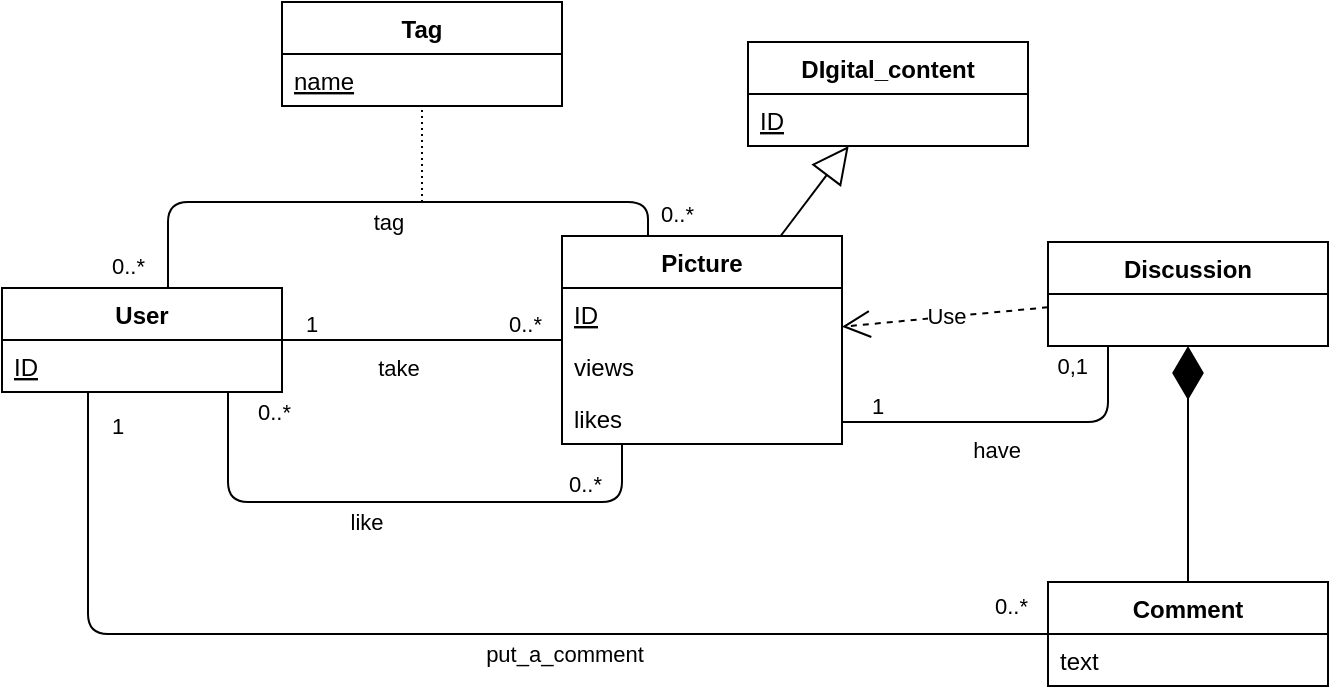 <mxfile version="13.6.10" type="github">
  <diagram id="JIyP0em8TTZpzE-Yu7QX" name="Page-1">
    <mxGraphModel dx="1038" dy="547" grid="1" gridSize="10" guides="1" tooltips="1" connect="1" arrows="1" fold="1" page="1" pageScale="1" pageWidth="827" pageHeight="1169" math="0" shadow="0">
      <root>
        <mxCell id="0" />
        <mxCell id="1" parent="0" />
        <mxCell id="kAtY7hV0Js4Ca2Sx3CgP-8" value="" style="endArrow=none;html=1;edgeStyle=orthogonalEdgeStyle;" edge="1" parent="1" source="kAtY7hV0Js4Ca2Sx3CgP-1" target="kAtY7hV0Js4Ca2Sx3CgP-3">
          <mxGeometry relative="1" as="geometry">
            <mxPoint x="107" y="150" as="sourcePoint" />
            <mxPoint x="267" y="150" as="targetPoint" />
          </mxGeometry>
        </mxCell>
        <mxCell id="kAtY7hV0Js4Ca2Sx3CgP-9" value="1" style="edgeLabel;resizable=0;html=1;align=left;verticalAlign=bottom;" connectable="0" vertex="1" parent="kAtY7hV0Js4Ca2Sx3CgP-8">
          <mxGeometry x="-1" relative="1" as="geometry">
            <mxPoint x="10" as="offset" />
          </mxGeometry>
        </mxCell>
        <mxCell id="kAtY7hV0Js4Ca2Sx3CgP-10" value="0..*" style="edgeLabel;resizable=0;html=1;align=right;verticalAlign=bottom;" connectable="0" vertex="1" parent="kAtY7hV0Js4Ca2Sx3CgP-8">
          <mxGeometry x="1" relative="1" as="geometry">
            <mxPoint x="-10" as="offset" />
          </mxGeometry>
        </mxCell>
        <mxCell id="kAtY7hV0Js4Ca2Sx3CgP-12" value="take" style="edgeLabel;html=1;align=center;verticalAlign=middle;resizable=0;points=[];" vertex="1" connectable="0" parent="kAtY7hV0Js4Ca2Sx3CgP-8">
          <mxGeometry x="-0.2" y="3" relative="1" as="geometry">
            <mxPoint x="2" y="17" as="offset" />
          </mxGeometry>
        </mxCell>
        <mxCell id="kAtY7hV0Js4Ca2Sx3CgP-13" value="" style="endArrow=none;html=1;edgeStyle=orthogonalEdgeStyle;" edge="1" parent="1" source="kAtY7hV0Js4Ca2Sx3CgP-1" target="kAtY7hV0Js4Ca2Sx3CgP-3">
          <mxGeometry relative="1" as="geometry">
            <mxPoint x="167" y="320" as="sourcePoint" />
            <mxPoint x="297" y="300" as="targetPoint" />
            <Array as="points">
              <mxPoint x="160" y="280" />
              <mxPoint x="357" y="280" />
            </Array>
          </mxGeometry>
        </mxCell>
        <mxCell id="kAtY7hV0Js4Ca2Sx3CgP-14" value="0..*" style="edgeLabel;resizable=0;html=1;align=left;verticalAlign=bottom;" connectable="0" vertex="1" parent="kAtY7hV0Js4Ca2Sx3CgP-13">
          <mxGeometry x="-1" relative="1" as="geometry">
            <mxPoint x="13" y="18" as="offset" />
          </mxGeometry>
        </mxCell>
        <mxCell id="kAtY7hV0Js4Ca2Sx3CgP-15" value="0..*" style="edgeLabel;resizable=0;html=1;align=right;verticalAlign=bottom;" connectable="0" vertex="1" parent="kAtY7hV0Js4Ca2Sx3CgP-13">
          <mxGeometry x="1" relative="1" as="geometry">
            <mxPoint x="-10" y="28" as="offset" />
          </mxGeometry>
        </mxCell>
        <mxCell id="kAtY7hV0Js4Ca2Sx3CgP-16" value="&lt;div&gt;like&lt;/div&gt;" style="edgeLabel;html=1;align=center;verticalAlign=middle;resizable=0;points=[];" vertex="1" connectable="0" parent="kAtY7hV0Js4Ca2Sx3CgP-13">
          <mxGeometry x="-0.194" y="2" relative="1" as="geometry">
            <mxPoint x="11" y="12" as="offset" />
          </mxGeometry>
        </mxCell>
        <mxCell id="kAtY7hV0Js4Ca2Sx3CgP-18" value="" style="endArrow=none;html=1;edgeStyle=orthogonalEdgeStyle;" edge="1" parent="1" source="kAtY7hV0Js4Ca2Sx3CgP-1" target="kAtY7hV0Js4Ca2Sx3CgP-3">
          <mxGeometry relative="1" as="geometry">
            <mxPoint x="160" y="139" as="sourcePoint" />
            <mxPoint x="370" y="113" as="targetPoint" />
            <Array as="points">
              <mxPoint x="130" y="130" />
              <mxPoint x="370" y="130" />
            </Array>
          </mxGeometry>
        </mxCell>
        <mxCell id="kAtY7hV0Js4Ca2Sx3CgP-19" value="0..*" style="edgeLabel;resizable=0;html=1;align=left;verticalAlign=bottom;" connectable="0" vertex="1" parent="kAtY7hV0Js4Ca2Sx3CgP-18">
          <mxGeometry x="-1" relative="1" as="geometry">
            <mxPoint x="-30" y="-3.0" as="offset" />
          </mxGeometry>
        </mxCell>
        <mxCell id="kAtY7hV0Js4Ca2Sx3CgP-20" value="0..*" style="edgeLabel;resizable=0;html=1;align=right;verticalAlign=bottom;" connectable="0" vertex="1" parent="kAtY7hV0Js4Ca2Sx3CgP-18">
          <mxGeometry x="1" relative="1" as="geometry">
            <mxPoint x="23" y="-3" as="offset" />
          </mxGeometry>
        </mxCell>
        <mxCell id="kAtY7hV0Js4Ca2Sx3CgP-21" value="tag" style="edgeLabel;html=1;align=center;verticalAlign=middle;resizable=0;points=[];" vertex="1" connectable="0" parent="kAtY7hV0Js4Ca2Sx3CgP-18">
          <mxGeometry x="-0.194" y="2" relative="1" as="geometry">
            <mxPoint x="32" y="12" as="offset" />
          </mxGeometry>
        </mxCell>
        <mxCell id="kAtY7hV0Js4Ca2Sx3CgP-23" value="" style="endArrow=diamondThin;endFill=1;endSize=24;html=1;" edge="1" parent="1" source="kAtY7hV0Js4Ca2Sx3CgP-22" target="kAtY7hV0Js4Ca2Sx3CgP-17">
          <mxGeometry width="160" relative="1" as="geometry">
            <mxPoint x="240" y="430" as="sourcePoint" />
            <mxPoint x="400" y="430" as="targetPoint" />
          </mxGeometry>
        </mxCell>
        <mxCell id="kAtY7hV0Js4Ca2Sx3CgP-24" value="" style="endArrow=none;html=1;edgeStyle=orthogonalEdgeStyle;" edge="1" parent="1" source="kAtY7hV0Js4Ca2Sx3CgP-3" target="kAtY7hV0Js4Ca2Sx3CgP-17">
          <mxGeometry relative="1" as="geometry">
            <mxPoint x="460" y="170" as="sourcePoint" />
            <mxPoint x="620" y="220" as="targetPoint" />
            <Array as="points">
              <mxPoint x="600" y="240" />
            </Array>
          </mxGeometry>
        </mxCell>
        <mxCell id="kAtY7hV0Js4Ca2Sx3CgP-25" value="1" style="edgeLabel;resizable=0;html=1;align=left;verticalAlign=bottom;" connectable="0" vertex="1" parent="kAtY7hV0Js4Ca2Sx3CgP-24">
          <mxGeometry x="-1" relative="1" as="geometry">
            <mxPoint x="13" as="offset" />
          </mxGeometry>
        </mxCell>
        <mxCell id="kAtY7hV0Js4Ca2Sx3CgP-26" value="0,1" style="edgeLabel;resizable=0;html=1;align=right;verticalAlign=bottom;" connectable="0" vertex="1" parent="kAtY7hV0Js4Ca2Sx3CgP-24">
          <mxGeometry x="1" relative="1" as="geometry">
            <mxPoint x="-10" y="18" as="offset" />
          </mxGeometry>
        </mxCell>
        <mxCell id="kAtY7hV0Js4Ca2Sx3CgP-34" value="have" style="edgeLabel;html=1;align=center;verticalAlign=middle;resizable=0;points=[];" vertex="1" connectable="0" parent="kAtY7hV0Js4Ca2Sx3CgP-24">
          <mxGeometry x="-0.301" y="-1" relative="1" as="geometry">
            <mxPoint x="17" y="13" as="offset" />
          </mxGeometry>
        </mxCell>
        <mxCell id="kAtY7hV0Js4Ca2Sx3CgP-22" value="Comment" style="swimlane;fontStyle=1;childLayout=stackLayout;horizontal=1;startSize=26;fillColor=none;horizontalStack=0;resizeParent=1;resizeParentMax=0;resizeLast=0;collapsible=1;marginBottom=0;" vertex="1" parent="1">
          <mxGeometry x="570" y="320" width="140" height="52" as="geometry" />
        </mxCell>
        <mxCell id="kAtY7hV0Js4Ca2Sx3CgP-39" value="text" style="text;strokeColor=none;fillColor=none;align=left;verticalAlign=top;spacingLeft=4;spacingRight=4;overflow=hidden;rotatable=0;points=[[0,0.5],[1,0.5]];portConstraint=eastwest;" vertex="1" parent="kAtY7hV0Js4Ca2Sx3CgP-22">
          <mxGeometry y="26" width="140" height="26" as="geometry" />
        </mxCell>
        <mxCell id="kAtY7hV0Js4Ca2Sx3CgP-29" value="" style="endArrow=block;endSize=16;endFill=0;html=1;" edge="1" parent="1" source="kAtY7hV0Js4Ca2Sx3CgP-3" target="kAtY7hV0Js4Ca2Sx3CgP-2">
          <mxGeometry width="160" relative="1" as="geometry">
            <mxPoint x="90" y="140" as="sourcePoint" />
            <mxPoint x="250" y="140" as="targetPoint" />
          </mxGeometry>
        </mxCell>
        <mxCell id="kAtY7hV0Js4Ca2Sx3CgP-30" value="" style="endArrow=none;html=1;edgeStyle=orthogonalEdgeStyle;" edge="1" parent="1" source="kAtY7hV0Js4Ca2Sx3CgP-5" target="kAtY7hV0Js4Ca2Sx3CgP-22">
          <mxGeometry relative="1" as="geometry">
            <mxPoint x="185" y="272" as="sourcePoint" />
            <mxPoint x="377" y="272" as="targetPoint" />
            <Array as="points">
              <mxPoint x="90" y="346" />
            </Array>
          </mxGeometry>
        </mxCell>
        <mxCell id="kAtY7hV0Js4Ca2Sx3CgP-31" value="1" style="edgeLabel;resizable=0;html=1;align=left;verticalAlign=bottom;" connectable="0" vertex="1" parent="kAtY7hV0Js4Ca2Sx3CgP-30">
          <mxGeometry x="-1" relative="1" as="geometry">
            <mxPoint x="10.0" y="25.0" as="offset" />
          </mxGeometry>
        </mxCell>
        <mxCell id="kAtY7hV0Js4Ca2Sx3CgP-32" value="0..*" style="edgeLabel;resizable=0;html=1;align=right;verticalAlign=bottom;" connectable="0" vertex="1" parent="kAtY7hV0Js4Ca2Sx3CgP-30">
          <mxGeometry x="1" relative="1" as="geometry">
            <mxPoint x="-10" y="-6" as="offset" />
          </mxGeometry>
        </mxCell>
        <mxCell id="kAtY7hV0Js4Ca2Sx3CgP-33" value="put_a_comment" style="edgeLabel;html=1;align=center;verticalAlign=middle;resizable=0;points=[];" vertex="1" connectable="0" parent="kAtY7hV0Js4Ca2Sx3CgP-30">
          <mxGeometry x="-0.194" y="2" relative="1" as="geometry">
            <mxPoint x="117" y="12" as="offset" />
          </mxGeometry>
        </mxCell>
        <mxCell id="kAtY7hV0Js4Ca2Sx3CgP-40" value="Tag" style="swimlane;fontStyle=1;childLayout=stackLayout;horizontal=1;startSize=26;fillColor=none;horizontalStack=0;resizeParent=1;resizeParentMax=0;resizeLast=0;collapsible=1;marginBottom=0;" vertex="1" parent="1">
          <mxGeometry x="187" y="30" width="140" height="52" as="geometry" />
        </mxCell>
        <mxCell id="kAtY7hV0Js4Ca2Sx3CgP-41" value="name" style="text;strokeColor=none;fillColor=none;align=left;verticalAlign=top;spacingLeft=4;spacingRight=4;overflow=hidden;rotatable=0;points=[[0,0.5],[1,0.5]];portConstraint=eastwest;fontStyle=4" vertex="1" parent="kAtY7hV0Js4Ca2Sx3CgP-40">
          <mxGeometry y="26" width="140" height="26" as="geometry" />
        </mxCell>
        <mxCell id="kAtY7hV0Js4Ca2Sx3CgP-1" value="User" style="swimlane;fontStyle=1;childLayout=stackLayout;horizontal=1;startSize=26;fillColor=none;horizontalStack=0;resizeParent=1;resizeParentMax=0;resizeLast=0;collapsible=1;marginBottom=0;" vertex="1" parent="1">
          <mxGeometry x="47" y="173" width="140" height="52" as="geometry" />
        </mxCell>
        <mxCell id="kAtY7hV0Js4Ca2Sx3CgP-5" value="ID" style="text;strokeColor=none;fillColor=none;align=left;verticalAlign=top;spacingLeft=4;spacingRight=4;overflow=hidden;rotatable=0;points=[[0,0.5],[1,0.5]];portConstraint=eastwest;fontStyle=4" vertex="1" parent="kAtY7hV0Js4Ca2Sx3CgP-1">
          <mxGeometry y="26" width="140" height="26" as="geometry" />
        </mxCell>
        <mxCell id="kAtY7hV0Js4Ca2Sx3CgP-2" value="DIgital_content" style="swimlane;fontStyle=1;childLayout=stackLayout;horizontal=1;startSize=26;fillColor=none;horizontalStack=0;resizeParent=1;resizeParentMax=0;resizeLast=0;collapsible=1;marginBottom=0;" vertex="1" parent="1">
          <mxGeometry x="420" y="50" width="140" height="52" as="geometry" />
        </mxCell>
        <mxCell id="kAtY7hV0Js4Ca2Sx3CgP-7" value="ID" style="text;strokeColor=none;fillColor=none;align=left;verticalAlign=top;spacingLeft=4;spacingRight=4;overflow=hidden;rotatable=0;points=[[0,0.5],[1,0.5]];portConstraint=eastwest;fontStyle=4" vertex="1" parent="kAtY7hV0Js4Ca2Sx3CgP-2">
          <mxGeometry y="26" width="140" height="26" as="geometry" />
        </mxCell>
        <mxCell id="kAtY7hV0Js4Ca2Sx3CgP-42" value="" style="endArrow=none;html=1;rounded=0;dashed=1;dashPattern=1 2;" edge="1" parent="1" target="kAtY7hV0Js4Ca2Sx3CgP-40">
          <mxGeometry relative="1" as="geometry">
            <mxPoint x="257" y="130" as="sourcePoint" />
            <mxPoint x="190" y="70" as="targetPoint" />
          </mxGeometry>
        </mxCell>
        <mxCell id="kAtY7hV0Js4Ca2Sx3CgP-3" value="Picture" style="swimlane;fontStyle=1;childLayout=stackLayout;horizontal=1;startSize=26;fillColor=none;horizontalStack=0;resizeParent=1;resizeParentMax=0;resizeLast=0;collapsible=1;marginBottom=0;" vertex="1" parent="1">
          <mxGeometry x="327" y="147" width="140" height="104" as="geometry" />
        </mxCell>
        <mxCell id="kAtY7hV0Js4Ca2Sx3CgP-36" value="ID" style="text;strokeColor=none;fillColor=none;align=left;verticalAlign=top;spacingLeft=4;spacingRight=4;overflow=hidden;rotatable=0;points=[[0,0.5],[1,0.5]];portConstraint=eastwest;fontStyle=4" vertex="1" parent="kAtY7hV0Js4Ca2Sx3CgP-3">
          <mxGeometry y="26" width="140" height="26" as="geometry" />
        </mxCell>
        <mxCell id="kAtY7hV0Js4Ca2Sx3CgP-46" value="views" style="text;strokeColor=none;fillColor=none;align=left;verticalAlign=top;spacingLeft=4;spacingRight=4;overflow=hidden;rotatable=0;points=[[0,0.5],[1,0.5]];portConstraint=eastwest;" vertex="1" parent="kAtY7hV0Js4Ca2Sx3CgP-3">
          <mxGeometry y="52" width="140" height="26" as="geometry" />
        </mxCell>
        <mxCell id="kAtY7hV0Js4Ca2Sx3CgP-45" value="likes" style="text;strokeColor=none;fillColor=none;align=left;verticalAlign=top;spacingLeft=4;spacingRight=4;overflow=hidden;rotatable=0;points=[[0,0.5],[1,0.5]];portConstraint=eastwest;" vertex="1" parent="kAtY7hV0Js4Ca2Sx3CgP-3">
          <mxGeometry y="78" width="140" height="26" as="geometry" />
        </mxCell>
        <mxCell id="kAtY7hV0Js4Ca2Sx3CgP-48" value="Use" style="endArrow=open;endSize=12;dashed=1;html=1;" edge="1" parent="1" source="kAtY7hV0Js4Ca2Sx3CgP-17" target="kAtY7hV0Js4Ca2Sx3CgP-3">
          <mxGeometry width="160" relative="1" as="geometry">
            <mxPoint x="530" y="130" as="sourcePoint" />
            <mxPoint x="500" y="160" as="targetPoint" />
            <Array as="points" />
          </mxGeometry>
        </mxCell>
        <mxCell id="kAtY7hV0Js4Ca2Sx3CgP-17" value="Discussion" style="swimlane;fontStyle=1;childLayout=stackLayout;horizontal=1;startSize=26;fillColor=none;horizontalStack=0;resizeParent=1;resizeParentMax=0;resizeLast=0;collapsible=1;marginBottom=0;" vertex="1" parent="1">
          <mxGeometry x="570" y="150" width="140" height="52" as="geometry" />
        </mxCell>
      </root>
    </mxGraphModel>
  </diagram>
</mxfile>
